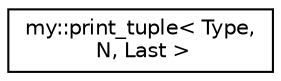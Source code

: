 digraph "Иерархия классов. Графический вид."
{
  edge [fontname="Helvetica",fontsize="10",labelfontname="Helvetica",labelfontsize="10"];
  node [fontname="Helvetica",fontsize="10",shape=record];
  rankdir="LR";
  Node1 [label="my::print_tuple\< Type,\l N, Last \>",height=0.2,width=0.4,color="black", fillcolor="white", style="filled",URL="$structmy_1_1print__tuple.html",tooltip="Вывод кортежа "];
}
